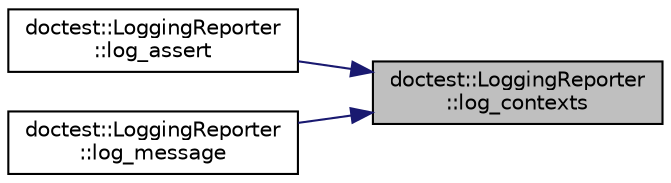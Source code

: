 digraph "doctest::LoggingReporter::log_contexts"
{
 // INTERACTIVE_SVG=YES
 // LATEX_PDF_SIZE
  bgcolor="transparent";
  edge [fontname="Helvetica",fontsize="10",labelfontname="Helvetica",labelfontsize="10"];
  node [fontname="Helvetica",fontsize="10",shape=record];
  rankdir="RL";
  Node1 [label="doctest::LoggingReporter\l::log_contexts",height=0.2,width=0.4,color="black", fillcolor="grey75", style="filled", fontcolor="black",tooltip=" "];
  Node1 -> Node2 [dir="back",color="midnightblue",fontsize="10",style="solid",fontname="Helvetica"];
  Node2 [label="doctest::LoggingReporter\l::log_assert",height=0.2,width=0.4,color="black",URL="$structdoctest_1_1LoggingReporter.html#adc5c924448da1b07c0a7ad1b8788f888",tooltip=" "];
  Node1 -> Node3 [dir="back",color="midnightblue",fontsize="10",style="solid",fontname="Helvetica"];
  Node3 [label="doctest::LoggingReporter\l::log_message",height=0.2,width=0.4,color="black",URL="$structdoctest_1_1LoggingReporter.html#a9285ec3a500b54cea10b2fd37281a617",tooltip=" "];
}
